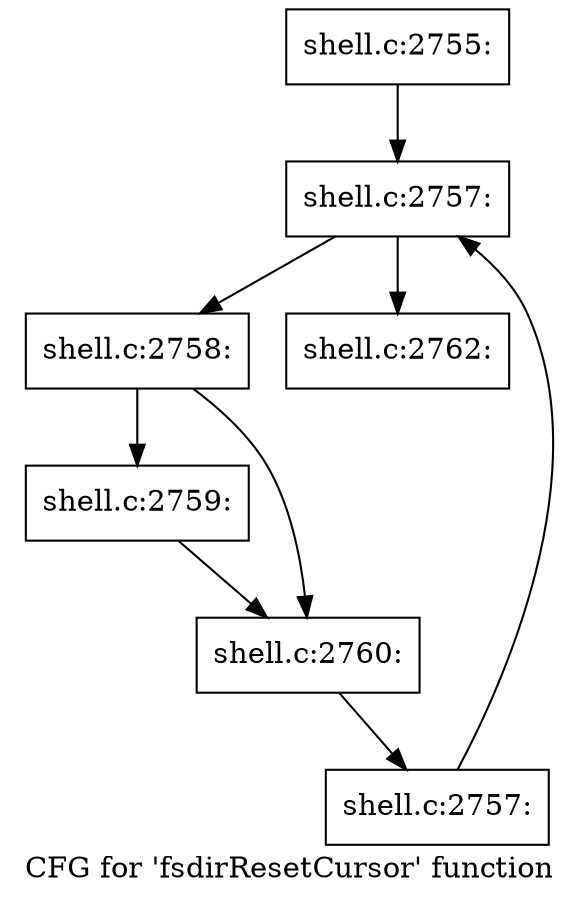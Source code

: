 digraph "CFG for 'fsdirResetCursor' function" {
	label="CFG for 'fsdirResetCursor' function";

	Node0x560276878fc0 [shape=record,label="{shell.c:2755:}"];
	Node0x560276878fc0 -> Node0x56027687df40;
	Node0x56027687df40 [shape=record,label="{shell.c:2757:}"];
	Node0x56027687df40 -> Node0x56027687e990;
	Node0x56027687df40 -> Node0x56027687de60;
	Node0x56027687e990 [shape=record,label="{shell.c:2758:}"];
	Node0x56027687e990 -> Node0x56027687fc40;
	Node0x56027687e990 -> Node0x56027687fc90;
	Node0x56027687fc40 [shape=record,label="{shell.c:2759:}"];
	Node0x56027687fc40 -> Node0x56027687fc90;
	Node0x56027687fc90 [shape=record,label="{shell.c:2760:}"];
	Node0x56027687fc90 -> Node0x56027687e190;
	Node0x56027687e190 [shape=record,label="{shell.c:2757:}"];
	Node0x56027687e190 -> Node0x56027687df40;
	Node0x56027687de60 [shape=record,label="{shell.c:2762:}"];
}
